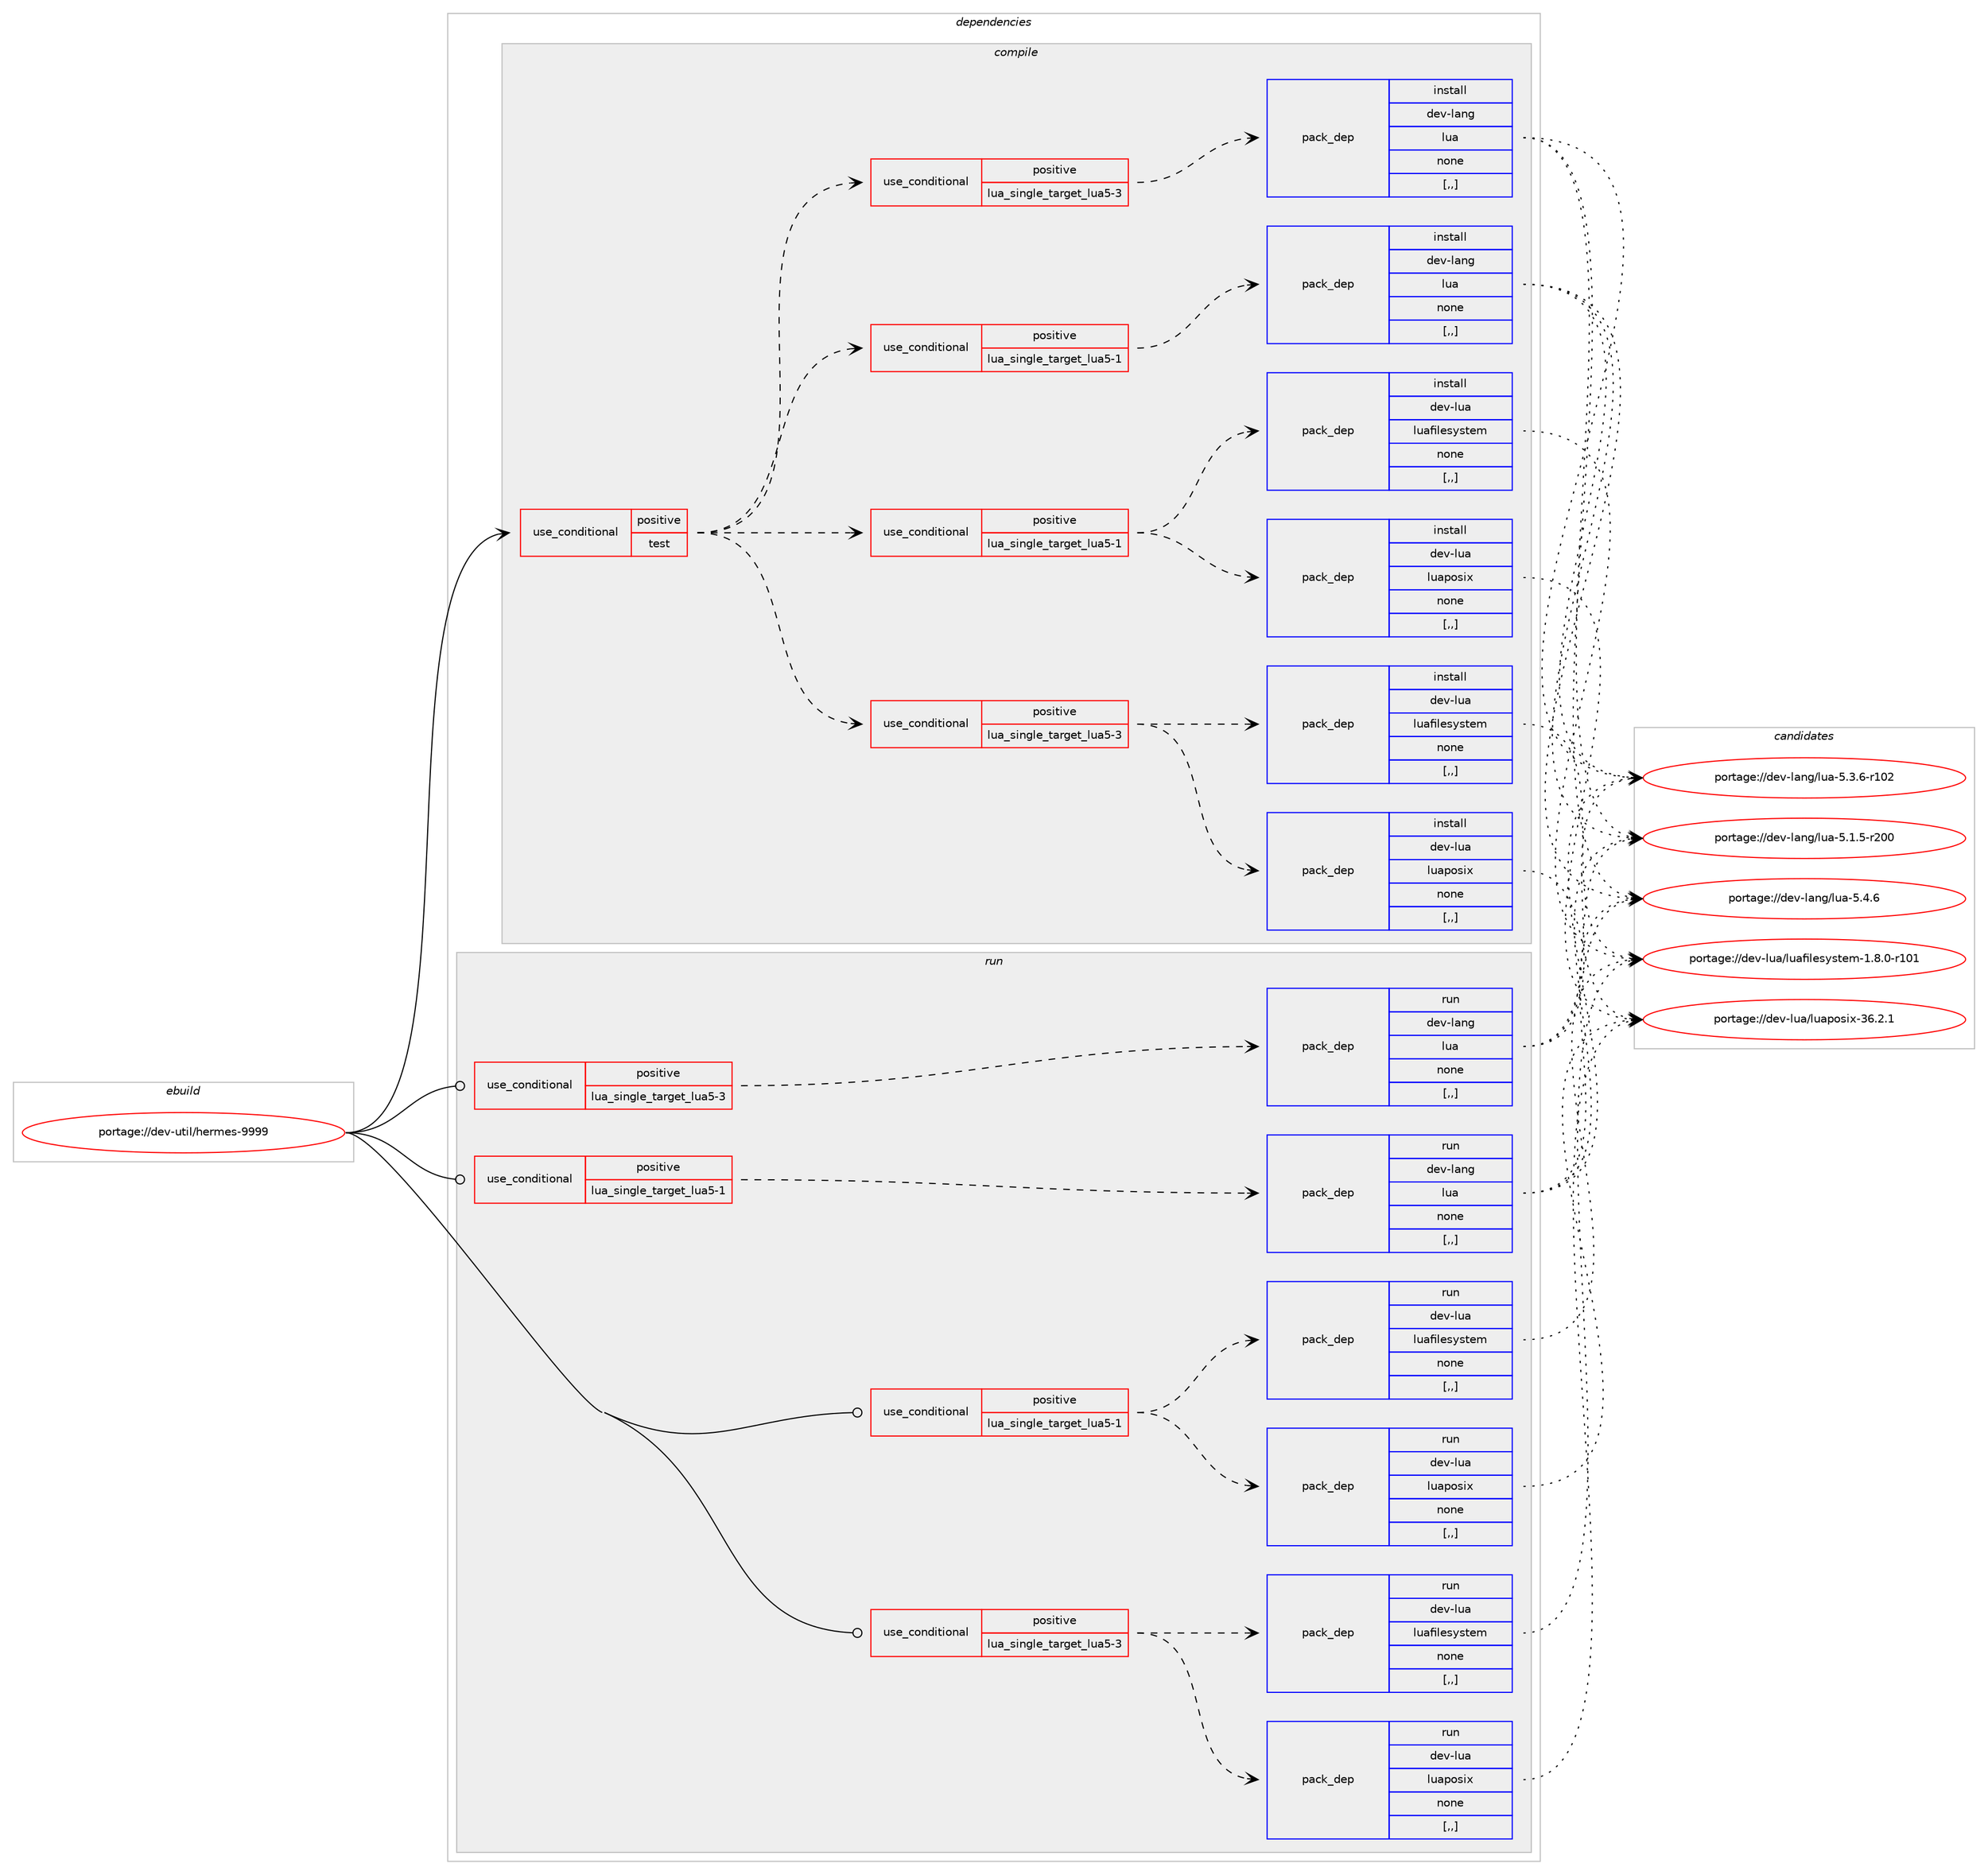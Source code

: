 digraph prolog {

# *************
# Graph options
# *************

newrank=true;
concentrate=true;
compound=true;
graph [rankdir=LR,fontname=Helvetica,fontsize=10,ranksep=1.5];#, ranksep=2.5, nodesep=0.2];
edge  [arrowhead=vee];
node  [fontname=Helvetica,fontsize=10];

# **********
# The ebuild
# **********

subgraph cluster_leftcol {
color=gray;
label=<<i>ebuild</i>>;
id [label="portage://dev-util/hermes-9999", color=red, width=4, href="../dev-util/hermes-9999.svg"];
}

# ****************
# The dependencies
# ****************

subgraph cluster_midcol {
color=gray;
label=<<i>dependencies</i>>;
subgraph cluster_compile {
fillcolor="#eeeeee";
style=filled;
label=<<i>compile</i>>;
subgraph cond60649 {
dependency215087 [label=<<TABLE BORDER="0" CELLBORDER="1" CELLSPACING="0" CELLPADDING="4"><TR><TD ROWSPAN="3" CELLPADDING="10">use_conditional</TD></TR><TR><TD>positive</TD></TR><TR><TD>test</TD></TR></TABLE>>, shape=none, color=red];
subgraph cond60650 {
dependency215088 [label=<<TABLE BORDER="0" CELLBORDER="1" CELLSPACING="0" CELLPADDING="4"><TR><TD ROWSPAN="3" CELLPADDING="10">use_conditional</TD></TR><TR><TD>positive</TD></TR><TR><TD>lua_single_target_lua5-1</TD></TR></TABLE>>, shape=none, color=red];
subgraph pack153028 {
dependency215089 [label=<<TABLE BORDER="0" CELLBORDER="1" CELLSPACING="0" CELLPADDING="4" WIDTH="220"><TR><TD ROWSPAN="6" CELLPADDING="30">pack_dep</TD></TR><TR><TD WIDTH="110">install</TD></TR><TR><TD>dev-lang</TD></TR><TR><TD>lua</TD></TR><TR><TD>none</TD></TR><TR><TD>[,,]</TD></TR></TABLE>>, shape=none, color=blue];
}
dependency215088:e -> dependency215089:w [weight=20,style="dashed",arrowhead="vee"];
}
dependency215087:e -> dependency215088:w [weight=20,style="dashed",arrowhead="vee"];
subgraph cond60651 {
dependency215090 [label=<<TABLE BORDER="0" CELLBORDER="1" CELLSPACING="0" CELLPADDING="4"><TR><TD ROWSPAN="3" CELLPADDING="10">use_conditional</TD></TR><TR><TD>positive</TD></TR><TR><TD>lua_single_target_lua5-3</TD></TR></TABLE>>, shape=none, color=red];
subgraph pack153029 {
dependency215091 [label=<<TABLE BORDER="0" CELLBORDER="1" CELLSPACING="0" CELLPADDING="4" WIDTH="220"><TR><TD ROWSPAN="6" CELLPADDING="30">pack_dep</TD></TR><TR><TD WIDTH="110">install</TD></TR><TR><TD>dev-lang</TD></TR><TR><TD>lua</TD></TR><TR><TD>none</TD></TR><TR><TD>[,,]</TD></TR></TABLE>>, shape=none, color=blue];
}
dependency215090:e -> dependency215091:w [weight=20,style="dashed",arrowhead="vee"];
}
dependency215087:e -> dependency215090:w [weight=20,style="dashed",arrowhead="vee"];
subgraph cond60652 {
dependency215092 [label=<<TABLE BORDER="0" CELLBORDER="1" CELLSPACING="0" CELLPADDING="4"><TR><TD ROWSPAN="3" CELLPADDING="10">use_conditional</TD></TR><TR><TD>positive</TD></TR><TR><TD>lua_single_target_lua5-1</TD></TR></TABLE>>, shape=none, color=red];
subgraph pack153030 {
dependency215093 [label=<<TABLE BORDER="0" CELLBORDER="1" CELLSPACING="0" CELLPADDING="4" WIDTH="220"><TR><TD ROWSPAN="6" CELLPADDING="30">pack_dep</TD></TR><TR><TD WIDTH="110">install</TD></TR><TR><TD>dev-lua</TD></TR><TR><TD>luafilesystem</TD></TR><TR><TD>none</TD></TR><TR><TD>[,,]</TD></TR></TABLE>>, shape=none, color=blue];
}
dependency215092:e -> dependency215093:w [weight=20,style="dashed",arrowhead="vee"];
subgraph pack153031 {
dependency215094 [label=<<TABLE BORDER="0" CELLBORDER="1" CELLSPACING="0" CELLPADDING="4" WIDTH="220"><TR><TD ROWSPAN="6" CELLPADDING="30">pack_dep</TD></TR><TR><TD WIDTH="110">install</TD></TR><TR><TD>dev-lua</TD></TR><TR><TD>luaposix</TD></TR><TR><TD>none</TD></TR><TR><TD>[,,]</TD></TR></TABLE>>, shape=none, color=blue];
}
dependency215092:e -> dependency215094:w [weight=20,style="dashed",arrowhead="vee"];
}
dependency215087:e -> dependency215092:w [weight=20,style="dashed",arrowhead="vee"];
subgraph cond60653 {
dependency215095 [label=<<TABLE BORDER="0" CELLBORDER="1" CELLSPACING="0" CELLPADDING="4"><TR><TD ROWSPAN="3" CELLPADDING="10">use_conditional</TD></TR><TR><TD>positive</TD></TR><TR><TD>lua_single_target_lua5-3</TD></TR></TABLE>>, shape=none, color=red];
subgraph pack153032 {
dependency215096 [label=<<TABLE BORDER="0" CELLBORDER="1" CELLSPACING="0" CELLPADDING="4" WIDTH="220"><TR><TD ROWSPAN="6" CELLPADDING="30">pack_dep</TD></TR><TR><TD WIDTH="110">install</TD></TR><TR><TD>dev-lua</TD></TR><TR><TD>luafilesystem</TD></TR><TR><TD>none</TD></TR><TR><TD>[,,]</TD></TR></TABLE>>, shape=none, color=blue];
}
dependency215095:e -> dependency215096:w [weight=20,style="dashed",arrowhead="vee"];
subgraph pack153033 {
dependency215097 [label=<<TABLE BORDER="0" CELLBORDER="1" CELLSPACING="0" CELLPADDING="4" WIDTH="220"><TR><TD ROWSPAN="6" CELLPADDING="30">pack_dep</TD></TR><TR><TD WIDTH="110">install</TD></TR><TR><TD>dev-lua</TD></TR><TR><TD>luaposix</TD></TR><TR><TD>none</TD></TR><TR><TD>[,,]</TD></TR></TABLE>>, shape=none, color=blue];
}
dependency215095:e -> dependency215097:w [weight=20,style="dashed",arrowhead="vee"];
}
dependency215087:e -> dependency215095:w [weight=20,style="dashed",arrowhead="vee"];
}
id:e -> dependency215087:w [weight=20,style="solid",arrowhead="vee"];
}
subgraph cluster_compileandrun {
fillcolor="#eeeeee";
style=filled;
label=<<i>compile and run</i>>;
}
subgraph cluster_run {
fillcolor="#eeeeee";
style=filled;
label=<<i>run</i>>;
subgraph cond60654 {
dependency215098 [label=<<TABLE BORDER="0" CELLBORDER="1" CELLSPACING="0" CELLPADDING="4"><TR><TD ROWSPAN="3" CELLPADDING="10">use_conditional</TD></TR><TR><TD>positive</TD></TR><TR><TD>lua_single_target_lua5-1</TD></TR></TABLE>>, shape=none, color=red];
subgraph pack153034 {
dependency215099 [label=<<TABLE BORDER="0" CELLBORDER="1" CELLSPACING="0" CELLPADDING="4" WIDTH="220"><TR><TD ROWSPAN="6" CELLPADDING="30">pack_dep</TD></TR><TR><TD WIDTH="110">run</TD></TR><TR><TD>dev-lang</TD></TR><TR><TD>lua</TD></TR><TR><TD>none</TD></TR><TR><TD>[,,]</TD></TR></TABLE>>, shape=none, color=blue];
}
dependency215098:e -> dependency215099:w [weight=20,style="dashed",arrowhead="vee"];
}
id:e -> dependency215098:w [weight=20,style="solid",arrowhead="odot"];
subgraph cond60655 {
dependency215100 [label=<<TABLE BORDER="0" CELLBORDER="1" CELLSPACING="0" CELLPADDING="4"><TR><TD ROWSPAN="3" CELLPADDING="10">use_conditional</TD></TR><TR><TD>positive</TD></TR><TR><TD>lua_single_target_lua5-1</TD></TR></TABLE>>, shape=none, color=red];
subgraph pack153035 {
dependency215101 [label=<<TABLE BORDER="0" CELLBORDER="1" CELLSPACING="0" CELLPADDING="4" WIDTH="220"><TR><TD ROWSPAN="6" CELLPADDING="30">pack_dep</TD></TR><TR><TD WIDTH="110">run</TD></TR><TR><TD>dev-lua</TD></TR><TR><TD>luafilesystem</TD></TR><TR><TD>none</TD></TR><TR><TD>[,,]</TD></TR></TABLE>>, shape=none, color=blue];
}
dependency215100:e -> dependency215101:w [weight=20,style="dashed",arrowhead="vee"];
subgraph pack153036 {
dependency215102 [label=<<TABLE BORDER="0" CELLBORDER="1" CELLSPACING="0" CELLPADDING="4" WIDTH="220"><TR><TD ROWSPAN="6" CELLPADDING="30">pack_dep</TD></TR><TR><TD WIDTH="110">run</TD></TR><TR><TD>dev-lua</TD></TR><TR><TD>luaposix</TD></TR><TR><TD>none</TD></TR><TR><TD>[,,]</TD></TR></TABLE>>, shape=none, color=blue];
}
dependency215100:e -> dependency215102:w [weight=20,style="dashed",arrowhead="vee"];
}
id:e -> dependency215100:w [weight=20,style="solid",arrowhead="odot"];
subgraph cond60656 {
dependency215103 [label=<<TABLE BORDER="0" CELLBORDER="1" CELLSPACING="0" CELLPADDING="4"><TR><TD ROWSPAN="3" CELLPADDING="10">use_conditional</TD></TR><TR><TD>positive</TD></TR><TR><TD>lua_single_target_lua5-3</TD></TR></TABLE>>, shape=none, color=red];
subgraph pack153037 {
dependency215104 [label=<<TABLE BORDER="0" CELLBORDER="1" CELLSPACING="0" CELLPADDING="4" WIDTH="220"><TR><TD ROWSPAN="6" CELLPADDING="30">pack_dep</TD></TR><TR><TD WIDTH="110">run</TD></TR><TR><TD>dev-lang</TD></TR><TR><TD>lua</TD></TR><TR><TD>none</TD></TR><TR><TD>[,,]</TD></TR></TABLE>>, shape=none, color=blue];
}
dependency215103:e -> dependency215104:w [weight=20,style="dashed",arrowhead="vee"];
}
id:e -> dependency215103:w [weight=20,style="solid",arrowhead="odot"];
subgraph cond60657 {
dependency215105 [label=<<TABLE BORDER="0" CELLBORDER="1" CELLSPACING="0" CELLPADDING="4"><TR><TD ROWSPAN="3" CELLPADDING="10">use_conditional</TD></TR><TR><TD>positive</TD></TR><TR><TD>lua_single_target_lua5-3</TD></TR></TABLE>>, shape=none, color=red];
subgraph pack153038 {
dependency215106 [label=<<TABLE BORDER="0" CELLBORDER="1" CELLSPACING="0" CELLPADDING="4" WIDTH="220"><TR><TD ROWSPAN="6" CELLPADDING="30">pack_dep</TD></TR><TR><TD WIDTH="110">run</TD></TR><TR><TD>dev-lua</TD></TR><TR><TD>luafilesystem</TD></TR><TR><TD>none</TD></TR><TR><TD>[,,]</TD></TR></TABLE>>, shape=none, color=blue];
}
dependency215105:e -> dependency215106:w [weight=20,style="dashed",arrowhead="vee"];
subgraph pack153039 {
dependency215107 [label=<<TABLE BORDER="0" CELLBORDER="1" CELLSPACING="0" CELLPADDING="4" WIDTH="220"><TR><TD ROWSPAN="6" CELLPADDING="30">pack_dep</TD></TR><TR><TD WIDTH="110">run</TD></TR><TR><TD>dev-lua</TD></TR><TR><TD>luaposix</TD></TR><TR><TD>none</TD></TR><TR><TD>[,,]</TD></TR></TABLE>>, shape=none, color=blue];
}
dependency215105:e -> dependency215107:w [weight=20,style="dashed",arrowhead="vee"];
}
id:e -> dependency215105:w [weight=20,style="solid",arrowhead="odot"];
}
}

# **************
# The candidates
# **************

subgraph cluster_choices {
rank=same;
color=gray;
label=<<i>candidates</i>>;

subgraph choice153028 {
color=black;
nodesep=1;
choice10010111845108971101034710811797455346524654 [label="portage://dev-lang/lua-5.4.6", color=red, width=4,href="../dev-lang/lua-5.4.6.svg"];
choice1001011184510897110103471081179745534651465445114494850 [label="portage://dev-lang/lua-5.3.6-r102", color=red, width=4,href="../dev-lang/lua-5.3.6-r102.svg"];
choice1001011184510897110103471081179745534649465345114504848 [label="portage://dev-lang/lua-5.1.5-r200", color=red, width=4,href="../dev-lang/lua-5.1.5-r200.svg"];
dependency215089:e -> choice10010111845108971101034710811797455346524654:w [style=dotted,weight="100"];
dependency215089:e -> choice1001011184510897110103471081179745534651465445114494850:w [style=dotted,weight="100"];
dependency215089:e -> choice1001011184510897110103471081179745534649465345114504848:w [style=dotted,weight="100"];
}
subgraph choice153029 {
color=black;
nodesep=1;
choice10010111845108971101034710811797455346524654 [label="portage://dev-lang/lua-5.4.6", color=red, width=4,href="../dev-lang/lua-5.4.6.svg"];
choice1001011184510897110103471081179745534651465445114494850 [label="portage://dev-lang/lua-5.3.6-r102", color=red, width=4,href="../dev-lang/lua-5.3.6-r102.svg"];
choice1001011184510897110103471081179745534649465345114504848 [label="portage://dev-lang/lua-5.1.5-r200", color=red, width=4,href="../dev-lang/lua-5.1.5-r200.svg"];
dependency215091:e -> choice10010111845108971101034710811797455346524654:w [style=dotted,weight="100"];
dependency215091:e -> choice1001011184510897110103471081179745534651465445114494850:w [style=dotted,weight="100"];
dependency215091:e -> choice1001011184510897110103471081179745534649465345114504848:w [style=dotted,weight="100"];
}
subgraph choice153030 {
color=black;
nodesep=1;
choice1001011184510811797471081179710210510810111512111511610110945494656464845114494849 [label="portage://dev-lua/luafilesystem-1.8.0-r101", color=red, width=4,href="../dev-lua/luafilesystem-1.8.0-r101.svg"];
dependency215093:e -> choice1001011184510811797471081179710210510810111512111511610110945494656464845114494849:w [style=dotted,weight="100"];
}
subgraph choice153031 {
color=black;
nodesep=1;
choice1001011184510811797471081179711211111510512045515446504649 [label="portage://dev-lua/luaposix-36.2.1", color=red, width=4,href="../dev-lua/luaposix-36.2.1.svg"];
dependency215094:e -> choice1001011184510811797471081179711211111510512045515446504649:w [style=dotted,weight="100"];
}
subgraph choice153032 {
color=black;
nodesep=1;
choice1001011184510811797471081179710210510810111512111511610110945494656464845114494849 [label="portage://dev-lua/luafilesystem-1.8.0-r101", color=red, width=4,href="../dev-lua/luafilesystem-1.8.0-r101.svg"];
dependency215096:e -> choice1001011184510811797471081179710210510810111512111511610110945494656464845114494849:w [style=dotted,weight="100"];
}
subgraph choice153033 {
color=black;
nodesep=1;
choice1001011184510811797471081179711211111510512045515446504649 [label="portage://dev-lua/luaposix-36.2.1", color=red, width=4,href="../dev-lua/luaposix-36.2.1.svg"];
dependency215097:e -> choice1001011184510811797471081179711211111510512045515446504649:w [style=dotted,weight="100"];
}
subgraph choice153034 {
color=black;
nodesep=1;
choice10010111845108971101034710811797455346524654 [label="portage://dev-lang/lua-5.4.6", color=red, width=4,href="../dev-lang/lua-5.4.6.svg"];
choice1001011184510897110103471081179745534651465445114494850 [label="portage://dev-lang/lua-5.3.6-r102", color=red, width=4,href="../dev-lang/lua-5.3.6-r102.svg"];
choice1001011184510897110103471081179745534649465345114504848 [label="portage://dev-lang/lua-5.1.5-r200", color=red, width=4,href="../dev-lang/lua-5.1.5-r200.svg"];
dependency215099:e -> choice10010111845108971101034710811797455346524654:w [style=dotted,weight="100"];
dependency215099:e -> choice1001011184510897110103471081179745534651465445114494850:w [style=dotted,weight="100"];
dependency215099:e -> choice1001011184510897110103471081179745534649465345114504848:w [style=dotted,weight="100"];
}
subgraph choice153035 {
color=black;
nodesep=1;
choice1001011184510811797471081179710210510810111512111511610110945494656464845114494849 [label="portage://dev-lua/luafilesystem-1.8.0-r101", color=red, width=4,href="../dev-lua/luafilesystem-1.8.0-r101.svg"];
dependency215101:e -> choice1001011184510811797471081179710210510810111512111511610110945494656464845114494849:w [style=dotted,weight="100"];
}
subgraph choice153036 {
color=black;
nodesep=1;
choice1001011184510811797471081179711211111510512045515446504649 [label="portage://dev-lua/luaposix-36.2.1", color=red, width=4,href="../dev-lua/luaposix-36.2.1.svg"];
dependency215102:e -> choice1001011184510811797471081179711211111510512045515446504649:w [style=dotted,weight="100"];
}
subgraph choice153037 {
color=black;
nodesep=1;
choice10010111845108971101034710811797455346524654 [label="portage://dev-lang/lua-5.4.6", color=red, width=4,href="../dev-lang/lua-5.4.6.svg"];
choice1001011184510897110103471081179745534651465445114494850 [label="portage://dev-lang/lua-5.3.6-r102", color=red, width=4,href="../dev-lang/lua-5.3.6-r102.svg"];
choice1001011184510897110103471081179745534649465345114504848 [label="portage://dev-lang/lua-5.1.5-r200", color=red, width=4,href="../dev-lang/lua-5.1.5-r200.svg"];
dependency215104:e -> choice10010111845108971101034710811797455346524654:w [style=dotted,weight="100"];
dependency215104:e -> choice1001011184510897110103471081179745534651465445114494850:w [style=dotted,weight="100"];
dependency215104:e -> choice1001011184510897110103471081179745534649465345114504848:w [style=dotted,weight="100"];
}
subgraph choice153038 {
color=black;
nodesep=1;
choice1001011184510811797471081179710210510810111512111511610110945494656464845114494849 [label="portage://dev-lua/luafilesystem-1.8.0-r101", color=red, width=4,href="../dev-lua/luafilesystem-1.8.0-r101.svg"];
dependency215106:e -> choice1001011184510811797471081179710210510810111512111511610110945494656464845114494849:w [style=dotted,weight="100"];
}
subgraph choice153039 {
color=black;
nodesep=1;
choice1001011184510811797471081179711211111510512045515446504649 [label="portage://dev-lua/luaposix-36.2.1", color=red, width=4,href="../dev-lua/luaposix-36.2.1.svg"];
dependency215107:e -> choice1001011184510811797471081179711211111510512045515446504649:w [style=dotted,weight="100"];
}
}

}
